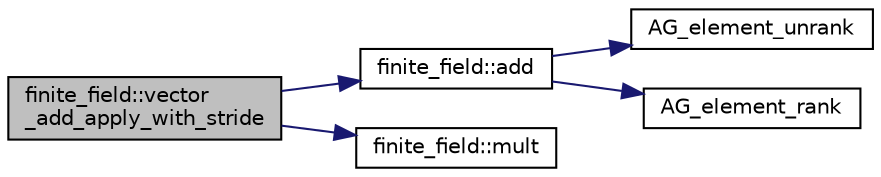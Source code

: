 digraph "finite_field::vector_add_apply_with_stride"
{
  edge [fontname="Helvetica",fontsize="10",labelfontname="Helvetica",labelfontsize="10"];
  node [fontname="Helvetica",fontsize="10",shape=record];
  rankdir="LR";
  Node19687 [label="finite_field::vector\l_add_apply_with_stride",height=0.2,width=0.4,color="black", fillcolor="grey75", style="filled", fontcolor="black"];
  Node19687 -> Node19688 [color="midnightblue",fontsize="10",style="solid",fontname="Helvetica"];
  Node19688 [label="finite_field::add",height=0.2,width=0.4,color="black", fillcolor="white", style="filled",URL="$df/d5a/classfinite__field.html#a8f12328a27500f3c7be0c849ebbc9d14"];
  Node19688 -> Node19689 [color="midnightblue",fontsize="10",style="solid",fontname="Helvetica"];
  Node19689 [label="AG_element_unrank",height=0.2,width=0.4,color="black", fillcolor="white", style="filled",URL="$d4/d67/geometry_8h.html#a4a33b86c87b2879b97cfa1327abe2885"];
  Node19688 -> Node19690 [color="midnightblue",fontsize="10",style="solid",fontname="Helvetica"];
  Node19690 [label="AG_element_rank",height=0.2,width=0.4,color="black", fillcolor="white", style="filled",URL="$d4/d67/geometry_8h.html#ab2ac908d07dd8038fd996e26bdc75c17"];
  Node19687 -> Node19691 [color="midnightblue",fontsize="10",style="solid",fontname="Helvetica"];
  Node19691 [label="finite_field::mult",height=0.2,width=0.4,color="black", fillcolor="white", style="filled",URL="$df/d5a/classfinite__field.html#a24fb5917aa6d4d656fd855b7f44a13b0"];
}

